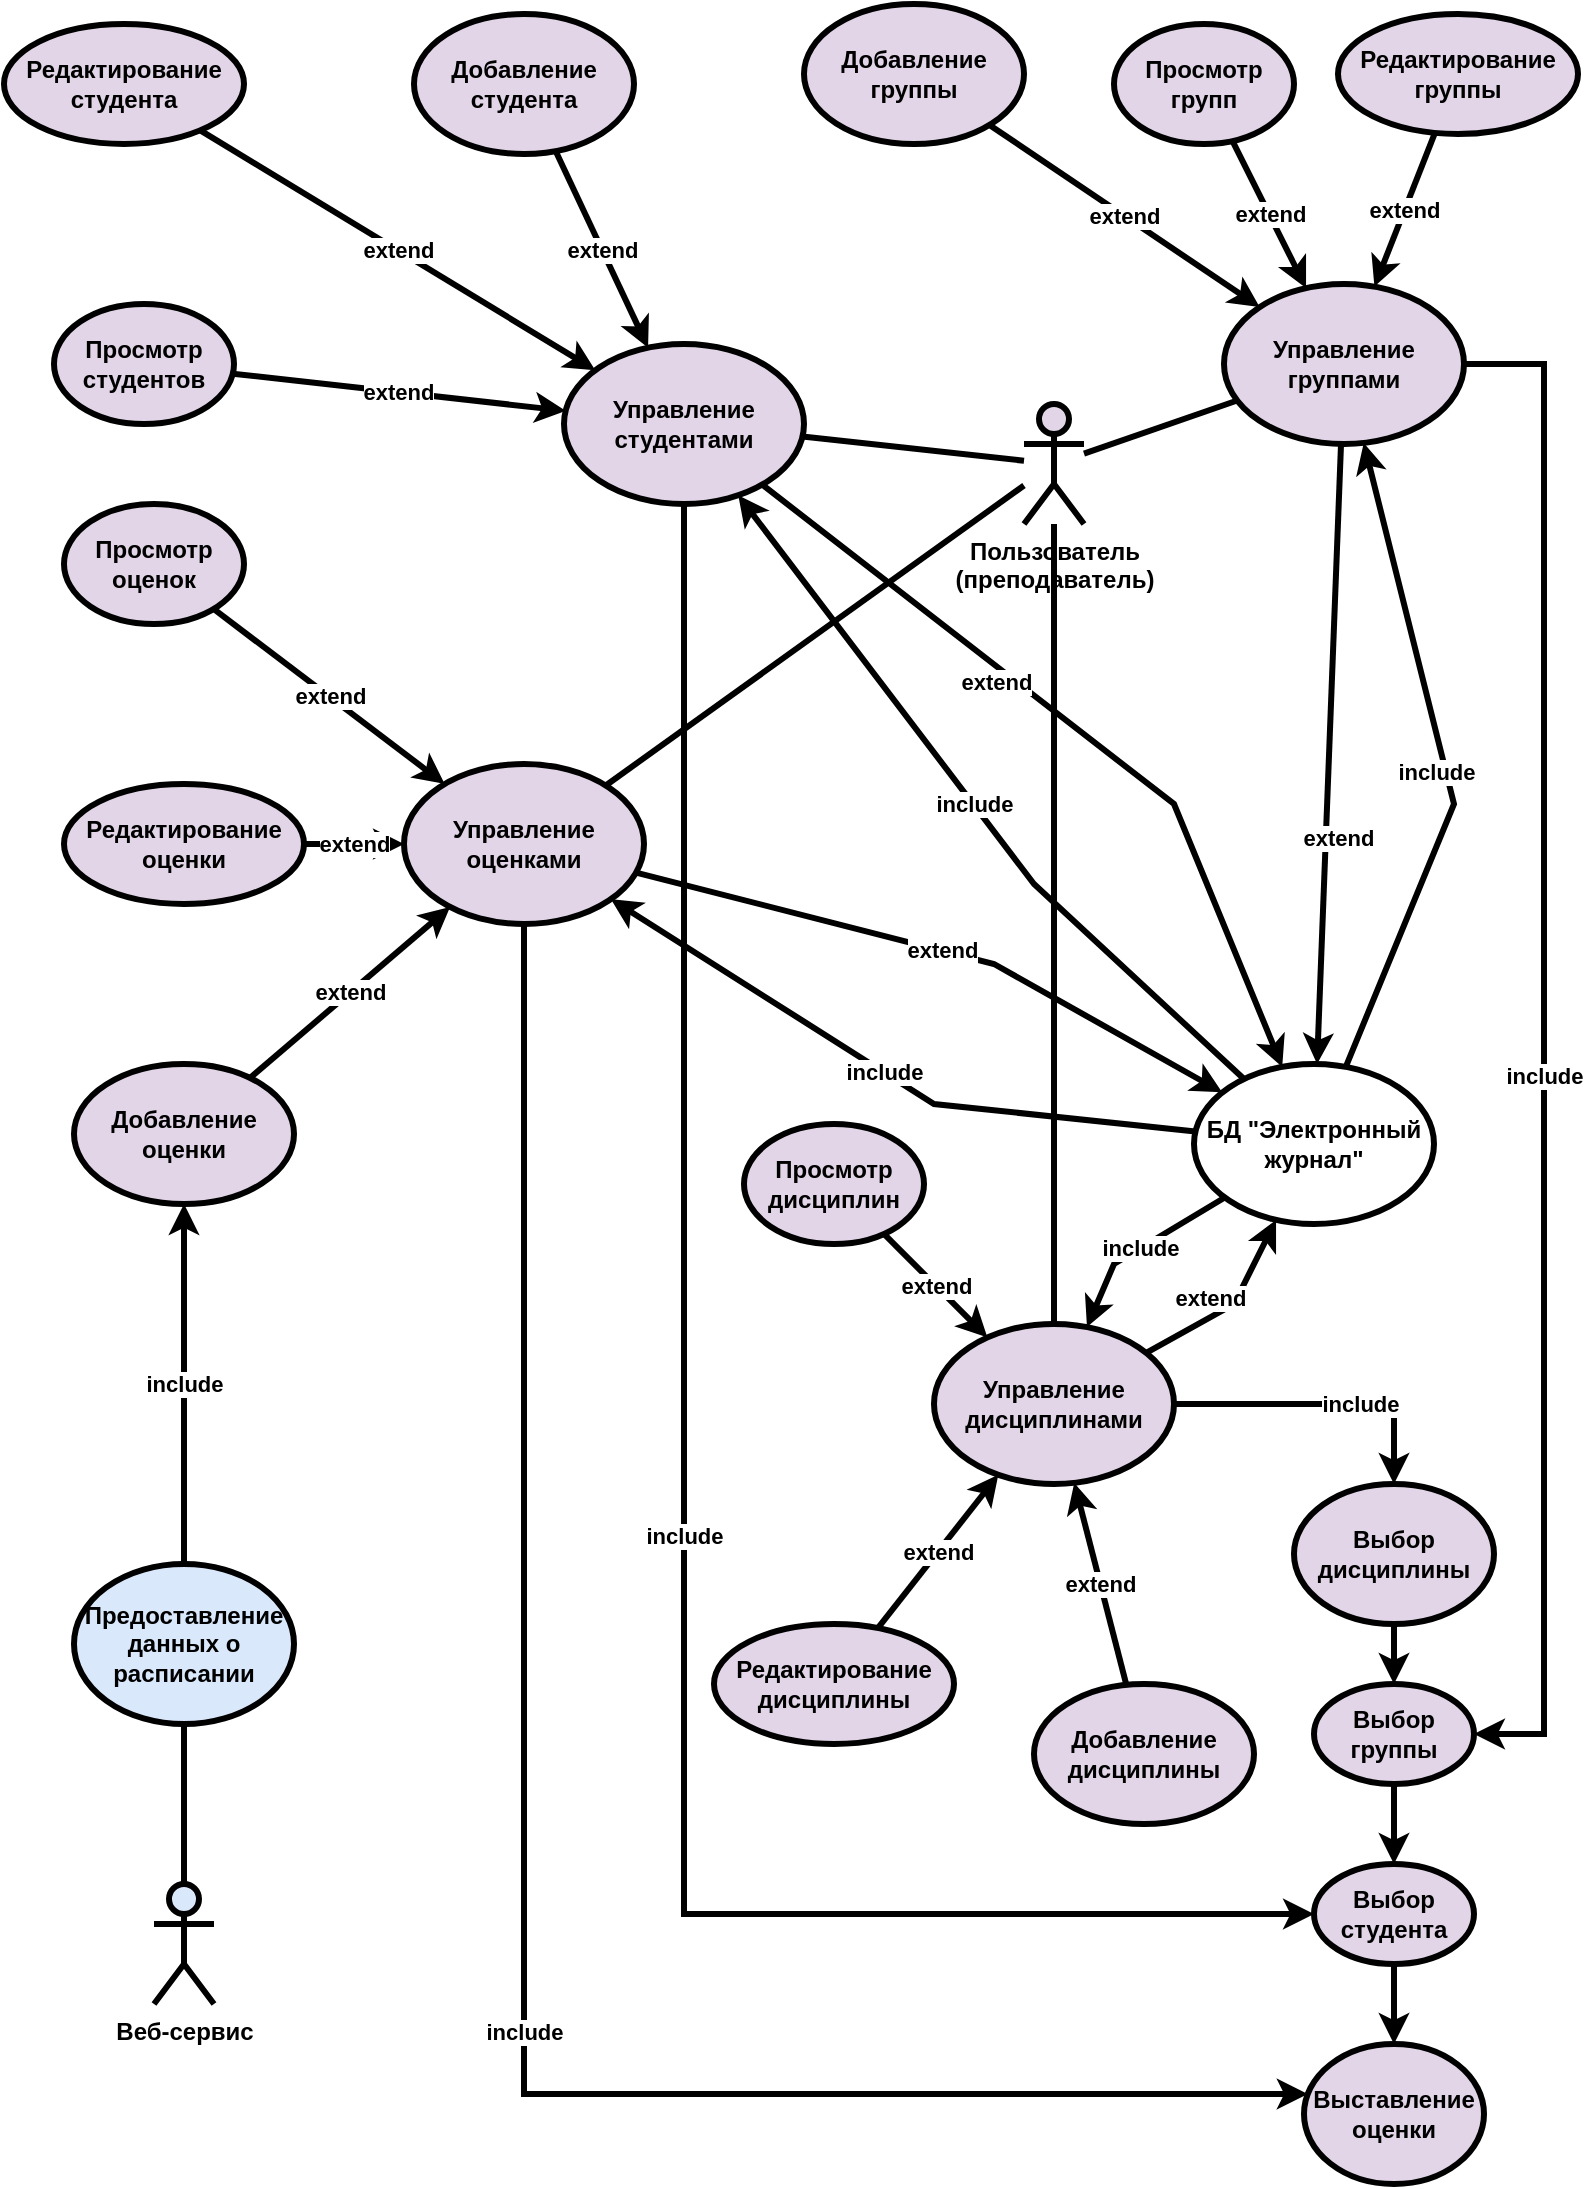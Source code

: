 <mxfile version="24.3.1" type="github">
  <diagram name="Страница — 1" id="sWE8JDKqMxTU_kem2LCD">
    <mxGraphModel dx="1901" dy="1057" grid="1" gridSize="10" guides="1" tooltips="1" connect="1" arrows="1" fold="1" page="1" pageScale="1" pageWidth="827" pageHeight="1169" math="0" shadow="0">
      <root>
        <mxCell id="0" />
        <mxCell id="1" parent="0" />
        <mxCell id="yyG6dNRymgxT4dFkYv5_-2" value="Пользователь&lt;br&gt;(преподаватель)" style="shape=umlActor;verticalLabelPosition=bottom;verticalAlign=top;html=1;outlineConnect=0;fillColor=#e1d5e7;strokeColor=#000000;strokeWidth=3;fontStyle=1" parent="1" vertex="1">
          <mxGeometry x="535" y="230" width="30" height="60" as="geometry" />
        </mxCell>
        <mxCell id="yyG6dNRymgxT4dFkYv5_-25" value="Управление дисциплинами" style="ellipse;whiteSpace=wrap;html=1;fillColor=#e1d5e7;strokeColor=#000000;strokeWidth=3;fontStyle=1" parent="1" vertex="1">
          <mxGeometry x="490" y="690" width="120" height="80" as="geometry" />
        </mxCell>
        <mxCell id="yyG6dNRymgxT4dFkYv5_-26" value="Управление группами" style="ellipse;whiteSpace=wrap;html=1;fillColor=#e1d5e7;strokeColor=#000000;strokeWidth=3;fontStyle=1" parent="1" vertex="1">
          <mxGeometry x="635" y="170" width="120" height="80" as="geometry" />
        </mxCell>
        <mxCell id="yyG6dNRymgxT4dFkYv5_-27" value="Управление студентами" style="ellipse;whiteSpace=wrap;html=1;fillColor=#e1d5e7;strokeColor=#000000;strokeWidth=3;fontStyle=1" parent="1" vertex="1">
          <mxGeometry x="305" y="200" width="120" height="80" as="geometry" />
        </mxCell>
        <mxCell id="yyG6dNRymgxT4dFkYv5_-28" value="Управление оценками" style="ellipse;whiteSpace=wrap;html=1;fillColor=#e1d5e7;strokeColor=#000000;strokeWidth=3;fontStyle=1" parent="1" vertex="1">
          <mxGeometry x="225" y="410" width="120" height="80" as="geometry" />
        </mxCell>
        <mxCell id="yyG6dNRymgxT4dFkYv5_-29" value="" style="endArrow=none;html=1;rounded=0;fillColor=#e1d5e7;strokeColor=#000000;strokeWidth=3;fontStyle=1" parent="1" source="yyG6dNRymgxT4dFkYv5_-26" target="yyG6dNRymgxT4dFkYv5_-2" edge="1">
          <mxGeometry width="50" height="50" relative="1" as="geometry">
            <mxPoint x="305" y="340" as="sourcePoint" />
            <mxPoint x="355" y="290" as="targetPoint" />
          </mxGeometry>
        </mxCell>
        <mxCell id="yyG6dNRymgxT4dFkYv5_-30" value="" style="endArrow=none;html=1;rounded=0;fillColor=#e1d5e7;strokeColor=#000000;strokeWidth=3;fontStyle=1" parent="1" source="yyG6dNRymgxT4dFkYv5_-27" target="yyG6dNRymgxT4dFkYv5_-2" edge="1">
          <mxGeometry width="50" height="50" relative="1" as="geometry">
            <mxPoint x="703" y="290" as="sourcePoint" />
            <mxPoint x="724" y="390" as="targetPoint" />
          </mxGeometry>
        </mxCell>
        <mxCell id="yyG6dNRymgxT4dFkYv5_-31" value="" style="endArrow=none;html=1;rounded=0;fillColor=#e1d5e7;strokeColor=#000000;strokeWidth=3;fontStyle=1" parent="1" source="yyG6dNRymgxT4dFkYv5_-28" target="yyG6dNRymgxT4dFkYv5_-2" edge="1">
          <mxGeometry width="50" height="50" relative="1" as="geometry">
            <mxPoint x="713" y="300" as="sourcePoint" />
            <mxPoint x="734" y="400" as="targetPoint" />
          </mxGeometry>
        </mxCell>
        <mxCell id="yyG6dNRymgxT4dFkYv5_-32" value="" style="endArrow=none;html=1;rounded=0;fillColor=#e1d5e7;strokeColor=#000000;strokeWidth=3;fontStyle=1" parent="1" source="yyG6dNRymgxT4dFkYv5_-25" target="yyG6dNRymgxT4dFkYv5_-2" edge="1">
          <mxGeometry width="50" height="50" relative="1" as="geometry">
            <mxPoint x="723" y="310" as="sourcePoint" />
            <mxPoint x="744" y="410" as="targetPoint" />
          </mxGeometry>
        </mxCell>
        <mxCell id="yyG6dNRymgxT4dFkYv5_-33" value="Добавление&lt;br&gt;дисциплины" style="ellipse;whiteSpace=wrap;html=1;fillColor=#e1d5e7;strokeColor=#000000;strokeWidth=3;fontStyle=1" parent="1" vertex="1">
          <mxGeometry x="540" y="870" width="110" height="70" as="geometry" />
        </mxCell>
        <mxCell id="yyG6dNRymgxT4dFkYv5_-34" value="Редактирование&lt;br&gt;дисциплины" style="ellipse;whiteSpace=wrap;html=1;fillColor=#e1d5e7;strokeColor=#000000;strokeWidth=3;fontStyle=1" parent="1" vertex="1">
          <mxGeometry x="380" y="840" width="120" height="60" as="geometry" />
        </mxCell>
        <mxCell id="yyG6dNRymgxT4dFkYv5_-35" value="Просмотр&lt;br&gt;дисциплин" style="ellipse;whiteSpace=wrap;html=1;fillColor=#e1d5e7;strokeColor=#000000;strokeWidth=3;fontStyle=1" parent="1" vertex="1">
          <mxGeometry x="395" y="590" width="90" height="60" as="geometry" />
        </mxCell>
        <mxCell id="yyG6dNRymgxT4dFkYv5_-36" value="Добавление оценки" style="ellipse;whiteSpace=wrap;html=1;fillColor=#e1d5e7;strokeColor=#000000;strokeWidth=3;fontStyle=1" parent="1" vertex="1">
          <mxGeometry x="60" y="560" width="110" height="70" as="geometry" />
        </mxCell>
        <mxCell id="yyG6dNRymgxT4dFkYv5_-37" value="Редактирование оценки" style="ellipse;whiteSpace=wrap;html=1;fillColor=#e1d5e7;strokeColor=#000000;strokeWidth=3;fontStyle=1" parent="1" vertex="1">
          <mxGeometry x="55" y="420" width="120" height="60" as="geometry" />
        </mxCell>
        <mxCell id="yyG6dNRymgxT4dFkYv5_-38" value="Просмотр оценок" style="ellipse;whiteSpace=wrap;html=1;fillColor=#e1d5e7;strokeColor=#000000;strokeWidth=3;fontStyle=1" parent="1" vertex="1">
          <mxGeometry x="55" y="280" width="90" height="60" as="geometry" />
        </mxCell>
        <mxCell id="yyG6dNRymgxT4dFkYv5_-39" value="Добавление студента" style="ellipse;whiteSpace=wrap;html=1;fillColor=#e1d5e7;strokeColor=#000000;strokeWidth=3;fontStyle=1" parent="1" vertex="1">
          <mxGeometry x="230" y="35" width="110" height="70" as="geometry" />
        </mxCell>
        <mxCell id="yyG6dNRymgxT4dFkYv5_-40" value="Редактирование студента" style="ellipse;whiteSpace=wrap;html=1;fillColor=#e1d5e7;strokeColor=#000000;strokeWidth=3;fontStyle=1" parent="1" vertex="1">
          <mxGeometry x="25" y="40" width="120" height="60" as="geometry" />
        </mxCell>
        <mxCell id="yyG6dNRymgxT4dFkYv5_-41" value="Просмотр студентов" style="ellipse;whiteSpace=wrap;html=1;fillColor=#e1d5e7;strokeColor=#000000;strokeWidth=3;fontStyle=1" parent="1" vertex="1">
          <mxGeometry x="50" y="180" width="90" height="60" as="geometry" />
        </mxCell>
        <mxCell id="yyG6dNRymgxT4dFkYv5_-42" value="Добавление группы" style="ellipse;whiteSpace=wrap;html=1;fillColor=#e1d5e7;strokeColor=#000000;strokeWidth=3;fontStyle=1" parent="1" vertex="1">
          <mxGeometry x="425" y="30" width="110" height="70" as="geometry" />
        </mxCell>
        <mxCell id="yyG6dNRymgxT4dFkYv5_-43" value="Редактирование группы" style="ellipse;whiteSpace=wrap;html=1;fillColor=#e1d5e7;strokeColor=#000000;strokeWidth=3;fontStyle=1" parent="1" vertex="1">
          <mxGeometry x="692" y="35" width="120" height="60" as="geometry" />
        </mxCell>
        <mxCell id="yyG6dNRymgxT4dFkYv5_-44" value="Просмотр групп" style="ellipse;whiteSpace=wrap;html=1;fillColor=#e1d5e7;strokeColor=#000000;strokeWidth=3;fontStyle=1" parent="1" vertex="1">
          <mxGeometry x="580" y="40" width="90" height="60" as="geometry" />
        </mxCell>
        <mxCell id="yyG6dNRymgxT4dFkYv5_-46" value="extend" style="endArrow=classic;html=1;rounded=0;fillColor=#e1d5e7;strokeColor=#000000;strokeWidth=3;fontStyle=1" parent="1" source="yyG6dNRymgxT4dFkYv5_-33" target="yyG6dNRymgxT4dFkYv5_-25" edge="1">
          <mxGeometry width="50" height="50" relative="1" as="geometry">
            <mxPoint x="255" y="490" as="sourcePoint" />
            <mxPoint x="305" y="440" as="targetPoint" />
          </mxGeometry>
        </mxCell>
        <mxCell id="yyG6dNRymgxT4dFkYv5_-47" value="extend" style="endArrow=classic;html=1;rounded=0;fillColor=#e1d5e7;strokeColor=#000000;strokeWidth=3;fontStyle=1" parent="1" source="yyG6dNRymgxT4dFkYv5_-34" target="yyG6dNRymgxT4dFkYv5_-25" edge="1">
          <mxGeometry width="50" height="50" relative="1" as="geometry">
            <mxPoint x="704" y="706" as="sourcePoint" />
            <mxPoint x="646" y="681" as="targetPoint" />
          </mxGeometry>
        </mxCell>
        <mxCell id="yyG6dNRymgxT4dFkYv5_-48" value="extend" style="endArrow=classic;html=1;rounded=0;fillColor=#e1d5e7;strokeColor=#000000;strokeWidth=3;fontStyle=1" parent="1" source="yyG6dNRymgxT4dFkYv5_-35" target="yyG6dNRymgxT4dFkYv5_-25" edge="1">
          <mxGeometry width="50" height="50" relative="1" as="geometry">
            <mxPoint x="714" y="716" as="sourcePoint" />
            <mxPoint x="656" y="691" as="targetPoint" />
          </mxGeometry>
        </mxCell>
        <mxCell id="yyG6dNRymgxT4dFkYv5_-49" value="extend" style="endArrow=classic;html=1;rounded=0;fillColor=#e1d5e7;strokeColor=#000000;strokeWidth=3;fontStyle=1" parent="1" source="yyG6dNRymgxT4dFkYv5_-36" target="yyG6dNRymgxT4dFkYv5_-28" edge="1">
          <mxGeometry width="50" height="50" relative="1" as="geometry">
            <mxPoint x="724" y="726" as="sourcePoint" />
            <mxPoint x="666" y="701" as="targetPoint" />
          </mxGeometry>
        </mxCell>
        <mxCell id="yyG6dNRymgxT4dFkYv5_-52" value="extend" style="endArrow=classic;html=1;rounded=0;fillColor=#e1d5e7;strokeColor=#000000;strokeWidth=3;fontStyle=1" parent="1" source="yyG6dNRymgxT4dFkYv5_-37" target="yyG6dNRymgxT4dFkYv5_-28" edge="1">
          <mxGeometry width="50" height="50" relative="1" as="geometry">
            <mxPoint x="412" y="592" as="sourcePoint" />
            <mxPoint x="498" y="545" as="targetPoint" />
          </mxGeometry>
        </mxCell>
        <mxCell id="yyG6dNRymgxT4dFkYv5_-53" value="extend" style="endArrow=classic;html=1;rounded=0;fillColor=#e1d5e7;strokeColor=#000000;strokeWidth=3;fontStyle=1" parent="1" source="yyG6dNRymgxT4dFkYv5_-38" target="yyG6dNRymgxT4dFkYv5_-28" edge="1">
          <mxGeometry width="50" height="50" relative="1" as="geometry">
            <mxPoint x="422" y="602" as="sourcePoint" />
            <mxPoint x="508" y="555" as="targetPoint" />
          </mxGeometry>
        </mxCell>
        <mxCell id="yyG6dNRymgxT4dFkYv5_-54" value="extend" style="endArrow=classic;html=1;rounded=0;fillColor=#e1d5e7;strokeColor=#000000;strokeWidth=3;fontStyle=1" parent="1" source="yyG6dNRymgxT4dFkYv5_-41" target="yyG6dNRymgxT4dFkYv5_-27" edge="1">
          <mxGeometry width="50" height="50" relative="1" as="geometry">
            <mxPoint x="432" y="612" as="sourcePoint" />
            <mxPoint x="518" y="565" as="targetPoint" />
          </mxGeometry>
        </mxCell>
        <mxCell id="yyG6dNRymgxT4dFkYv5_-55" value="extend" style="endArrow=classic;html=1;rounded=0;fillColor=#e1d5e7;strokeColor=#000000;strokeWidth=3;fontStyle=1" parent="1" source="yyG6dNRymgxT4dFkYv5_-40" target="yyG6dNRymgxT4dFkYv5_-27" edge="1">
          <mxGeometry width="50" height="50" relative="1" as="geometry">
            <mxPoint x="454" y="350" as="sourcePoint" />
            <mxPoint x="505" y="350" as="targetPoint" />
          </mxGeometry>
        </mxCell>
        <mxCell id="yyG6dNRymgxT4dFkYv5_-56" value="extend" style="endArrow=classic;html=1;rounded=0;fillColor=#e1d5e7;strokeColor=#000000;strokeWidth=3;fontStyle=1" parent="1" source="yyG6dNRymgxT4dFkYv5_-39" target="yyG6dNRymgxT4dFkYv5_-27" edge="1">
          <mxGeometry width="50" height="50" relative="1" as="geometry">
            <mxPoint x="464" y="360" as="sourcePoint" />
            <mxPoint x="515" y="360" as="targetPoint" />
          </mxGeometry>
        </mxCell>
        <mxCell id="yyG6dNRymgxT4dFkYv5_-57" value="extend" style="endArrow=classic;html=1;rounded=0;fillColor=#e1d5e7;strokeColor=#000000;strokeWidth=3;fontStyle=1" parent="1" source="yyG6dNRymgxT4dFkYv5_-42" target="yyG6dNRymgxT4dFkYv5_-26" edge="1">
          <mxGeometry width="50" height="50" relative="1" as="geometry">
            <mxPoint x="474" y="370" as="sourcePoint" />
            <mxPoint x="525" y="370" as="targetPoint" />
          </mxGeometry>
        </mxCell>
        <mxCell id="yyG6dNRymgxT4dFkYv5_-58" value="extend" style="endArrow=classic;html=1;rounded=0;fillColor=#e1d5e7;strokeColor=#000000;strokeWidth=3;fontStyle=1" parent="1" source="yyG6dNRymgxT4dFkYv5_-44" target="yyG6dNRymgxT4dFkYv5_-26" edge="1">
          <mxGeometry width="50" height="50" relative="1" as="geometry">
            <mxPoint x="484" y="380" as="sourcePoint" />
            <mxPoint x="535" y="380" as="targetPoint" />
          </mxGeometry>
        </mxCell>
        <mxCell id="yyG6dNRymgxT4dFkYv5_-59" value="extend" style="endArrow=classic;html=1;rounded=0;fillColor=#e1d5e7;strokeColor=#000000;strokeWidth=3;fontStyle=1" parent="1" source="yyG6dNRymgxT4dFkYv5_-43" target="yyG6dNRymgxT4dFkYv5_-26" edge="1">
          <mxGeometry width="50" height="50" relative="1" as="geometry">
            <mxPoint x="494" y="390" as="sourcePoint" />
            <mxPoint x="545" y="390" as="targetPoint" />
          </mxGeometry>
        </mxCell>
        <mxCell id="yyG6dNRymgxT4dFkYv5_-71" value="Выбор дисциплины" style="ellipse;whiteSpace=wrap;html=1;labelBackgroundColor=none;fillColor=#e1d5e7;strokeColor=#000000;strokeWidth=3;fontStyle=1" parent="1" vertex="1">
          <mxGeometry x="670" y="770" width="100" height="70" as="geometry" />
        </mxCell>
        <mxCell id="yyG6dNRymgxT4dFkYv5_-72" value="Выбор группы" style="ellipse;whiteSpace=wrap;html=1;labelBackgroundColor=none;fillColor=#e1d5e7;strokeColor=#000000;strokeWidth=3;fontStyle=1" parent="1" vertex="1">
          <mxGeometry x="680" y="870" width="80" height="50" as="geometry" />
        </mxCell>
        <mxCell id="yyG6dNRymgxT4dFkYv5_-73" value="" style="edgeStyle=orthogonalEdgeStyle;rounded=0;orthogonalLoop=1;jettySize=auto;html=1;fillColor=#e1d5e7;strokeColor=#000000;strokeWidth=3;fontStyle=1" parent="1" source="yyG6dNRymgxT4dFkYv5_-74" target="yyG6dNRymgxT4dFkYv5_-75" edge="1">
          <mxGeometry relative="1" as="geometry" />
        </mxCell>
        <mxCell id="yyG6dNRymgxT4dFkYv5_-74" value="Выбор студента" style="ellipse;whiteSpace=wrap;html=1;labelBackgroundColor=none;fillColor=#e1d5e7;strokeColor=#000000;strokeWidth=3;fontStyle=1" parent="1" vertex="1">
          <mxGeometry x="680" y="960" width="80" height="50" as="geometry" />
        </mxCell>
        <mxCell id="yyG6dNRymgxT4dFkYv5_-75" value="Выставление оценки" style="ellipse;whiteSpace=wrap;html=1;labelBackgroundColor=none;fillColor=#e1d5e7;strokeColor=#000000;strokeWidth=3;fontStyle=1" parent="1" vertex="1">
          <mxGeometry x="675" y="1050" width="90" height="70" as="geometry" />
        </mxCell>
        <mxCell id="yyG6dNRymgxT4dFkYv5_-76" value="" style="endArrow=classic;html=1;rounded=0;fillColor=#e1d5e7;strokeColor=#000000;strokeWidth=3;fontStyle=1" parent="1" source="yyG6dNRymgxT4dFkYv5_-71" target="yyG6dNRymgxT4dFkYv5_-72" edge="1">
          <mxGeometry width="50" height="50" relative="1" as="geometry">
            <mxPoint x="395" y="790" as="sourcePoint" />
            <mxPoint x="445" y="740" as="targetPoint" />
          </mxGeometry>
        </mxCell>
        <mxCell id="yyG6dNRymgxT4dFkYv5_-77" value="" style="endArrow=classic;html=1;rounded=0;fillColor=#e1d5e7;strokeColor=#000000;strokeWidth=3;fontStyle=1" parent="1" source="yyG6dNRymgxT4dFkYv5_-72" target="yyG6dNRymgxT4dFkYv5_-74" edge="1">
          <mxGeometry width="50" height="50" relative="1" as="geometry">
            <mxPoint x="202" y="730" as="sourcePoint" />
            <mxPoint x="204" y="700" as="targetPoint" />
          </mxGeometry>
        </mxCell>
        <mxCell id="yyG6dNRymgxT4dFkYv5_-91" value="Веб-сервис" style="shape=umlActor;verticalLabelPosition=bottom;verticalAlign=top;html=1;outlineConnect=0;fillColor=#dae8fc;strokeColor=#000000;strokeWidth=3;fontStyle=1" parent="1" vertex="1">
          <mxGeometry x="100" y="970" width="30" height="60" as="geometry" />
        </mxCell>
        <mxCell id="yyG6dNRymgxT4dFkYv5_-92" value="Предоставление данных о расписании" style="ellipse;whiteSpace=wrap;html=1;fillColor=#dae8fc;strokeColor=#000000;strokeWidth=3;fontStyle=1" parent="1" vertex="1">
          <mxGeometry x="60" y="810" width="110" height="80" as="geometry" />
        </mxCell>
        <mxCell id="yyG6dNRymgxT4dFkYv5_-97" value="" style="endArrow=none;html=1;rounded=0;fillColor=#dae8fc;strokeColor=#000000;strokeWidth=3;fontStyle=1" parent="1" source="yyG6dNRymgxT4dFkYv5_-92" target="yyG6dNRymgxT4dFkYv5_-91" edge="1">
          <mxGeometry width="50" height="50" relative="1" as="geometry">
            <mxPoint x="255" y="730" as="sourcePoint" />
            <mxPoint x="305" y="680" as="targetPoint" />
          </mxGeometry>
        </mxCell>
        <mxCell id="yyG6dNRymgxT4dFkYv5_-98" value="include" style="endArrow=classic;html=1;rounded=0;fillColor=#dae8fc;strokeColor=#000000;strokeWidth=3;fontStyle=1" parent="1" source="yyG6dNRymgxT4dFkYv5_-92" target="yyG6dNRymgxT4dFkYv5_-36" edge="1">
          <mxGeometry width="50" height="50" relative="1" as="geometry">
            <mxPoint x="255" y="730" as="sourcePoint" />
            <mxPoint x="305" y="680" as="targetPoint" />
          </mxGeometry>
        </mxCell>
        <mxCell id="2oRsdtSgRCiBMitu1Z4b-4" value="БД &quot;Электронный журнал&quot;" style="ellipse;whiteSpace=wrap;html=1;strokeWidth=3;strokeColor=#000000;fontStyle=1" parent="1" vertex="1">
          <mxGeometry x="620" y="560" width="120" height="80" as="geometry" />
        </mxCell>
        <mxCell id="2oRsdtSgRCiBMitu1Z4b-5" value="include" style="endArrow=classic;html=1;rounded=0;strokeWidth=3;strokeColor=#000000;fontStyle=1" parent="1" source="2oRsdtSgRCiBMitu1Z4b-4" target="yyG6dNRymgxT4dFkYv5_-25" edge="1">
          <mxGeometry width="50" height="50" relative="1" as="geometry">
            <mxPoint x="385" y="570" as="sourcePoint" />
            <mxPoint x="435" y="520" as="targetPoint" />
            <Array as="points">
              <mxPoint x="580" y="660" />
            </Array>
          </mxGeometry>
        </mxCell>
        <mxCell id="2oRsdtSgRCiBMitu1Z4b-6" value="include" style="endArrow=classic;html=1;rounded=0;strokeWidth=3;strokeColor=#000000;fontStyle=1" parent="1" source="2oRsdtSgRCiBMitu1Z4b-4" target="yyG6dNRymgxT4dFkYv5_-28" edge="1">
          <mxGeometry width="50" height="50" relative="1" as="geometry">
            <mxPoint x="385" y="570" as="sourcePoint" />
            <mxPoint x="435" y="520" as="targetPoint" />
            <Array as="points">
              <mxPoint x="490" y="580" />
            </Array>
          </mxGeometry>
        </mxCell>
        <mxCell id="2oRsdtSgRCiBMitu1Z4b-7" value="include" style="endArrow=classic;html=1;rounded=0;strokeWidth=3;strokeColor=#000000;fontStyle=1" parent="1" source="2oRsdtSgRCiBMitu1Z4b-4" target="yyG6dNRymgxT4dFkYv5_-27" edge="1">
          <mxGeometry width="50" height="50" relative="1" as="geometry">
            <mxPoint x="385" y="570" as="sourcePoint" />
            <mxPoint x="435" y="520" as="targetPoint" />
            <Array as="points">
              <mxPoint x="540" y="470" />
            </Array>
          </mxGeometry>
        </mxCell>
        <mxCell id="2oRsdtSgRCiBMitu1Z4b-8" value="include" style="endArrow=classic;html=1;rounded=0;strokeWidth=3;strokeColor=#000000;fontStyle=1" parent="1" source="2oRsdtSgRCiBMitu1Z4b-4" target="yyG6dNRymgxT4dFkYv5_-26" edge="1">
          <mxGeometry x="-0.028" y="5" width="50" height="50" relative="1" as="geometry">
            <mxPoint x="598" y="555" as="sourcePoint" />
            <mxPoint x="553" y="436" as="targetPoint" />
            <Array as="points">
              <mxPoint x="750" y="430" />
            </Array>
            <mxPoint as="offset" />
          </mxGeometry>
        </mxCell>
        <mxCell id="UsGJ4cOkLN75060vOc6M-1" value="extend" style="endArrow=classic;html=1;rounded=0;strokeWidth=3;strokeColor=#000000;fontStyle=1" parent="1" source="yyG6dNRymgxT4dFkYv5_-28" target="2oRsdtSgRCiBMitu1Z4b-4" edge="1">
          <mxGeometry width="50" height="50" relative="1" as="geometry">
            <mxPoint x="135" y="516" as="sourcePoint" />
            <mxPoint x="210" y="580" as="targetPoint" />
            <Array as="points">
              <mxPoint x="520" y="510" />
            </Array>
          </mxGeometry>
        </mxCell>
        <mxCell id="UsGJ4cOkLN75060vOc6M-2" value="extend" style="endArrow=classic;html=1;rounded=0;strokeWidth=3;strokeColor=#000000;fontStyle=1" parent="1" source="yyG6dNRymgxT4dFkYv5_-27" target="2oRsdtSgRCiBMitu1Z4b-4" edge="1">
          <mxGeometry x="-0.246" y="-6" width="50" height="50" relative="1" as="geometry">
            <mxPoint x="563" y="534" as="sourcePoint" />
            <mxPoint x="584" y="571" as="targetPoint" />
            <Array as="points">
              <mxPoint x="610" y="430" />
            </Array>
            <mxPoint y="1" as="offset" />
          </mxGeometry>
        </mxCell>
        <mxCell id="UsGJ4cOkLN75060vOc6M-3" value="extend" style="endArrow=classic;html=1;rounded=0;strokeWidth=3;strokeColor=#000000;fontStyle=1" parent="1" source="yyG6dNRymgxT4dFkYv5_-26" target="2oRsdtSgRCiBMitu1Z4b-4" edge="1">
          <mxGeometry x="0.268" y="6" width="50" height="50" relative="1" as="geometry">
            <mxPoint x="575" y="422" as="sourcePoint" />
            <mxPoint x="600" y="570" as="targetPoint" />
            <Array as="points" />
            <mxPoint as="offset" />
          </mxGeometry>
        </mxCell>
        <mxCell id="UsGJ4cOkLN75060vOc6M-4" value="extend" style="endArrow=classic;html=1;rounded=0;strokeWidth=3;strokeColor=#000000;fontStyle=1" parent="1" source="yyG6dNRymgxT4dFkYv5_-25" target="2oRsdtSgRCiBMitu1Z4b-4" edge="1">
          <mxGeometry x="-0.16" y="9" width="50" height="50" relative="1" as="geometry">
            <mxPoint x="563" y="534" as="sourcePoint" />
            <mxPoint x="584" y="571" as="targetPoint" />
            <Array as="points">
              <mxPoint x="640" y="680" />
            </Array>
            <mxPoint as="offset" />
          </mxGeometry>
        </mxCell>
        <mxCell id="CpdmFCiGaCwGro_d9C9n-1" value="include" style="edgeStyle=orthogonalEdgeStyle;rounded=0;orthogonalLoop=1;jettySize=auto;html=1;fillColor=#e1d5e7;strokeColor=#000000;strokeWidth=3;fontStyle=1" parent="1" source="yyG6dNRymgxT4dFkYv5_-25" target="yyG6dNRymgxT4dFkYv5_-71" edge="1">
          <mxGeometry x="0.238" relative="1" as="geometry">
            <mxPoint x="730" y="1020" as="sourcePoint" />
            <mxPoint x="730" y="1060" as="targetPoint" />
            <Array as="points">
              <mxPoint x="720" y="730" />
            </Array>
            <mxPoint as="offset" />
          </mxGeometry>
        </mxCell>
        <mxCell id="CpdmFCiGaCwGro_d9C9n-2" value="include" style="edgeStyle=orthogonalEdgeStyle;rounded=0;orthogonalLoop=1;jettySize=auto;html=1;fillColor=#e1d5e7;strokeColor=#000000;strokeWidth=3;fontStyle=1" parent="1" source="yyG6dNRymgxT4dFkYv5_-26" target="yyG6dNRymgxT4dFkYv5_-72" edge="1">
          <mxGeometry x="0.042" relative="1" as="geometry">
            <mxPoint x="685" y="720" as="sourcePoint" />
            <mxPoint x="730" y="780" as="targetPoint" />
            <Array as="points">
              <mxPoint x="795" y="210" />
              <mxPoint x="795" y="895" />
            </Array>
            <mxPoint as="offset" />
          </mxGeometry>
        </mxCell>
        <mxCell id="CpdmFCiGaCwGro_d9C9n-4" value="include" style="edgeStyle=orthogonalEdgeStyle;rounded=0;orthogonalLoop=1;jettySize=auto;html=1;fillColor=#e1d5e7;strokeColor=#000000;strokeWidth=3;fontStyle=1" parent="1" source="yyG6dNRymgxT4dFkYv5_-27" target="yyG6dNRymgxT4dFkYv5_-74" edge="1">
          <mxGeometry x="0.012" relative="1" as="geometry">
            <mxPoint x="685" y="720" as="sourcePoint" />
            <mxPoint x="730" y="780" as="targetPoint" />
            <Array as="points">
              <mxPoint x="365" y="985" />
            </Array>
            <mxPoint as="offset" />
          </mxGeometry>
        </mxCell>
        <mxCell id="CpdmFCiGaCwGro_d9C9n-5" value="include" style="edgeStyle=orthogonalEdgeStyle;rounded=0;orthogonalLoop=1;jettySize=auto;html=1;fillColor=#e1d5e7;strokeColor=#000000;strokeWidth=3;fontStyle=1" parent="1" source="yyG6dNRymgxT4dFkYv5_-28" target="yyG6dNRymgxT4dFkYv5_-75" edge="1">
          <mxGeometry x="0.134" relative="1" as="geometry">
            <mxPoint x="695" y="730" as="sourcePoint" />
            <mxPoint x="740" y="790" as="targetPoint" />
            <Array as="points">
              <mxPoint x="285" y="1075" />
            </Array>
            <mxPoint as="offset" />
          </mxGeometry>
        </mxCell>
      </root>
    </mxGraphModel>
  </diagram>
</mxfile>
